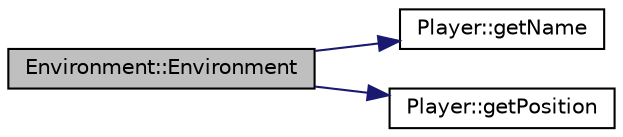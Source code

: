 digraph "Environment::Environment"
{
 // LATEX_PDF_SIZE
  edge [fontname="Helvetica",fontsize="10",labelfontname="Helvetica",labelfontsize="10"];
  node [fontname="Helvetica",fontsize="10",shape=record];
  rankdir="LR";
  Node1 [label="Environment::Environment",height=0.2,width=0.4,color="black", fillcolor="grey75", style="filled", fontcolor="black",tooltip=" "];
  Node1 -> Node2 [color="midnightblue",fontsize="10",style="solid"];
  Node2 [label="Player::getName",height=0.2,width=0.4,color="black", fillcolor="white", style="filled",URL="$class_player.html#af9a6045fa96f736664c4eab4caa5e8e5",tooltip=" "];
  Node1 -> Node3 [color="midnightblue",fontsize="10",style="solid"];
  Node3 [label="Player::getPosition",height=0.2,width=0.4,color="black", fillcolor="white", style="filled",URL="$class_player.html#ad3df5733204d1ef02c311d64b9a885f6",tooltip=" "];
}
